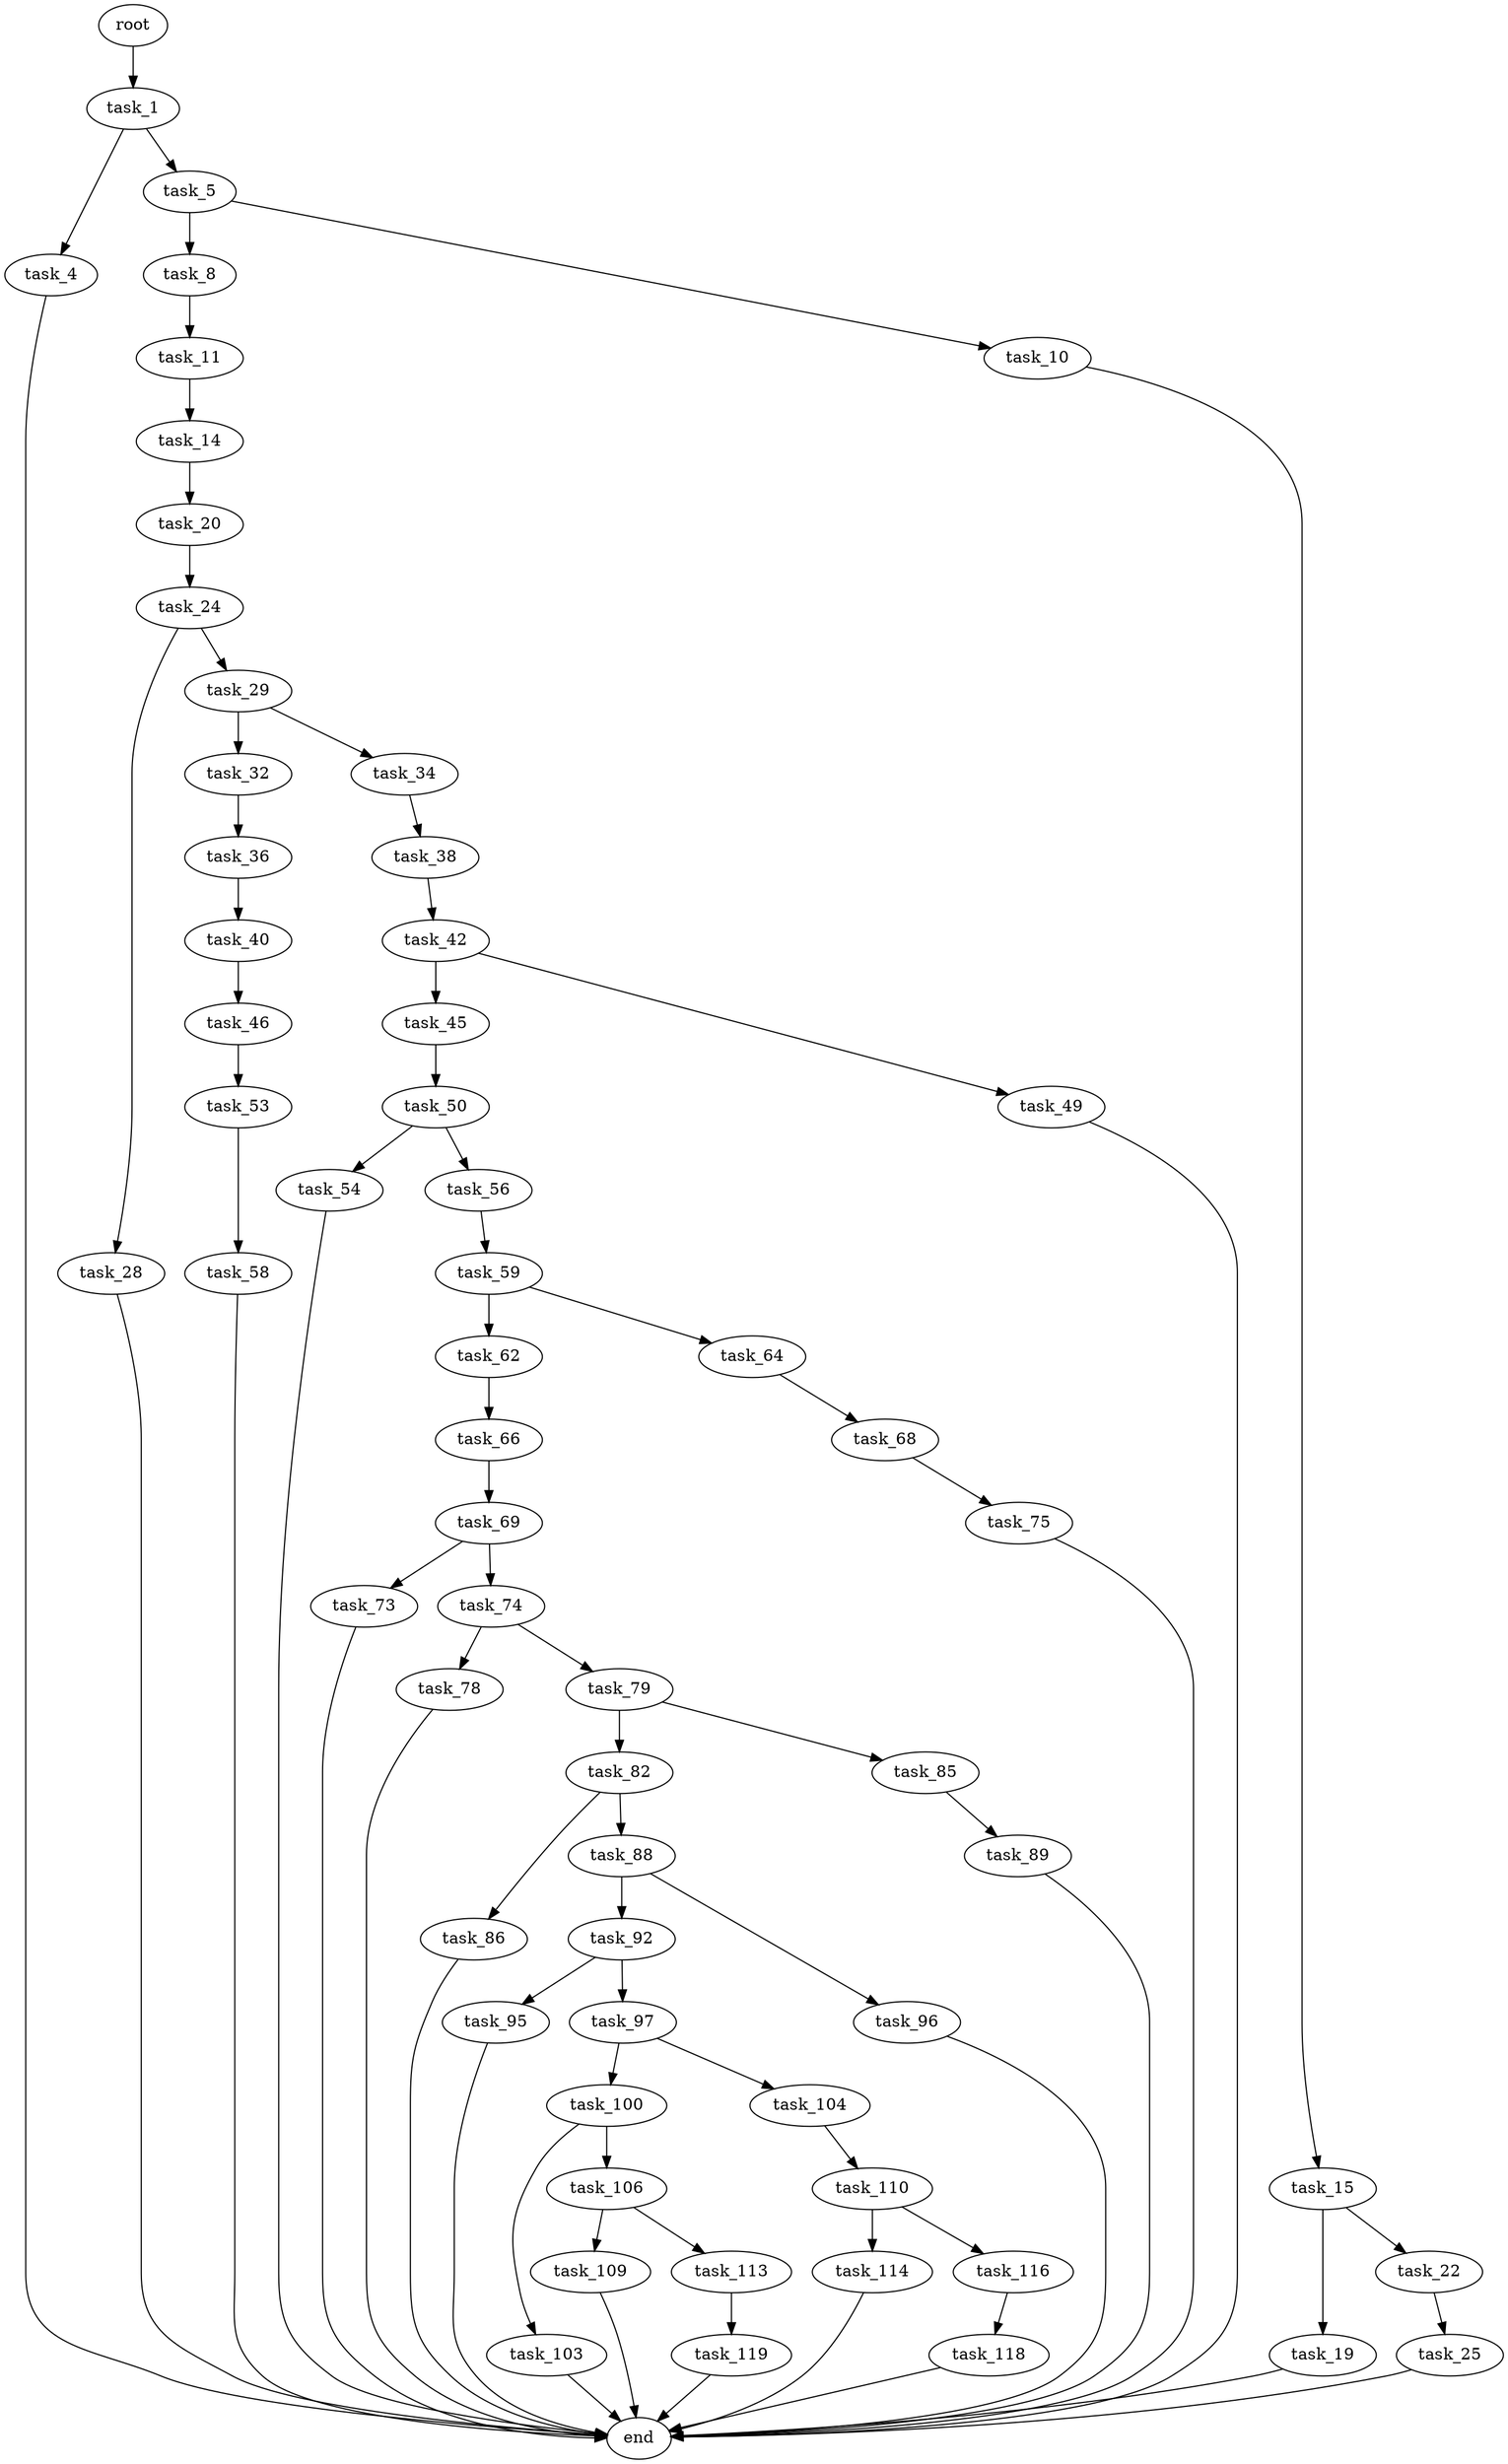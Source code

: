 digraph G {
  root [size="0.000000"];
  task_1 [size="368293445632.000000"];
  task_4 [size="191530488411.000000"];
  task_5 [size="3083110358.000000"];
  task_8 [size="231928233984.000000"];
  task_10 [size="8057670511.000000"];
  task_11 [size="3184942902.000000"];
  task_14 [size="45175464824.000000"];
  task_15 [size="18477006316.000000"];
  task_19 [size="8589934592.000000"];
  task_20 [size="12600067947.000000"];
  task_22 [size="37137368196.000000"];
  task_24 [size="3316353221.000000"];
  task_25 [size="18533042105.000000"];
  task_28 [size="28991029248.000000"];
  task_29 [size="66426992528.000000"];
  task_32 [size="549755813888.000000"];
  task_34 [size="22711716013.000000"];
  task_36 [size="782757789696.000000"];
  task_38 [size="782757789696.000000"];
  task_40 [size="1073741824000.000000"];
  task_42 [size="73870235407.000000"];
  task_45 [size="43834542279.000000"];
  task_46 [size="8471890283.000000"];
  task_49 [size="29339926661.000000"];
  task_50 [size="3684165962.000000"];
  task_53 [size="885612121540.000000"];
  task_54 [size="368293445632.000000"];
  task_56 [size="213390710792.000000"];
  task_58 [size="13216850786.000000"];
  task_59 [size="4662349392.000000"];
  task_62 [size="24298564442.000000"];
  task_64 [size="134217728000.000000"];
  task_66 [size="368293445632.000000"];
  task_68 [size="134217728000.000000"];
  task_69 [size="69084034080.000000"];
  task_73 [size="170187311590.000000"];
  task_74 [size="101320464086.000000"];
  task_75 [size="13138533167.000000"];
  task_78 [size="35428157445.000000"];
  task_79 [size="368293445632.000000"];
  task_82 [size="10494120615.000000"];
  task_85 [size="1367641343.000000"];
  task_86 [size="1158720350.000000"];
  task_88 [size="68719476736.000000"];
  task_89 [size="6380128625.000000"];
  task_92 [size="68719476736.000000"];
  task_95 [size="895168150927.000000"];
  task_96 [size="12062395800.000000"];
  task_97 [size="860643798137.000000"];
  task_100 [size="368293445632.000000"];
  task_103 [size="1073741824000.000000"];
  task_104 [size="782757789696.000000"];
  task_106 [size="1073741824000.000000"];
  task_109 [size="4582415637.000000"];
  task_110 [size="549755813888.000000"];
  task_113 [size="1995218255.000000"];
  task_114 [size="1044063651.000000"];
  task_116 [size="14362190936.000000"];
  task_118 [size="549755813888.000000"];
  task_119 [size="1073741824000.000000"];
  end [size="0.000000"];

  root -> task_1 [size="1.000000"];
  task_1 -> task_4 [size="411041792.000000"];
  task_1 -> task_5 [size="411041792.000000"];
  task_4 -> end [size="1.000000"];
  task_5 -> task_8 [size="209715200.000000"];
  task_5 -> task_10 [size="209715200.000000"];
  task_8 -> task_11 [size="301989888.000000"];
  task_10 -> task_15 [size="33554432.000000"];
  task_11 -> task_14 [size="134217728.000000"];
  task_14 -> task_20 [size="134217728.000000"];
  task_15 -> task_19 [size="411041792.000000"];
  task_15 -> task_22 [size="411041792.000000"];
  task_19 -> end [size="1.000000"];
  task_20 -> task_24 [size="536870912.000000"];
  task_22 -> task_25 [size="33554432.000000"];
  task_24 -> task_28 [size="411041792.000000"];
  task_24 -> task_29 [size="411041792.000000"];
  task_25 -> end [size="1.000000"];
  task_28 -> end [size="1.000000"];
  task_29 -> task_32 [size="301989888.000000"];
  task_29 -> task_34 [size="301989888.000000"];
  task_32 -> task_36 [size="536870912.000000"];
  task_34 -> task_38 [size="679477248.000000"];
  task_36 -> task_40 [size="679477248.000000"];
  task_38 -> task_42 [size="679477248.000000"];
  task_40 -> task_46 [size="838860800.000000"];
  task_42 -> task_45 [size="75497472.000000"];
  task_42 -> task_49 [size="75497472.000000"];
  task_45 -> task_50 [size="33554432.000000"];
  task_46 -> task_53 [size="536870912.000000"];
  task_49 -> end [size="1.000000"];
  task_50 -> task_54 [size="134217728.000000"];
  task_50 -> task_56 [size="134217728.000000"];
  task_53 -> task_58 [size="679477248.000000"];
  task_54 -> end [size="1.000000"];
  task_56 -> task_59 [size="411041792.000000"];
  task_58 -> end [size="1.000000"];
  task_59 -> task_62 [size="536870912.000000"];
  task_59 -> task_64 [size="536870912.000000"];
  task_62 -> task_66 [size="838860800.000000"];
  task_64 -> task_68 [size="209715200.000000"];
  task_66 -> task_69 [size="411041792.000000"];
  task_68 -> task_75 [size="209715200.000000"];
  task_69 -> task_73 [size="209715200.000000"];
  task_69 -> task_74 [size="209715200.000000"];
  task_73 -> end [size="1.000000"];
  task_74 -> task_78 [size="75497472.000000"];
  task_74 -> task_79 [size="75497472.000000"];
  task_75 -> end [size="1.000000"];
  task_78 -> end [size="1.000000"];
  task_79 -> task_82 [size="411041792.000000"];
  task_79 -> task_85 [size="411041792.000000"];
  task_82 -> task_86 [size="209715200.000000"];
  task_82 -> task_88 [size="209715200.000000"];
  task_85 -> task_89 [size="33554432.000000"];
  task_86 -> end [size="1.000000"];
  task_88 -> task_92 [size="134217728.000000"];
  task_88 -> task_96 [size="134217728.000000"];
  task_89 -> end [size="1.000000"];
  task_92 -> task_95 [size="134217728.000000"];
  task_92 -> task_97 [size="134217728.000000"];
  task_95 -> end [size="1.000000"];
  task_96 -> end [size="1.000000"];
  task_97 -> task_100 [size="838860800.000000"];
  task_97 -> task_104 [size="838860800.000000"];
  task_100 -> task_103 [size="411041792.000000"];
  task_100 -> task_106 [size="411041792.000000"];
  task_103 -> end [size="1.000000"];
  task_104 -> task_110 [size="679477248.000000"];
  task_106 -> task_109 [size="838860800.000000"];
  task_106 -> task_113 [size="838860800.000000"];
  task_109 -> end [size="1.000000"];
  task_110 -> task_114 [size="536870912.000000"];
  task_110 -> task_116 [size="536870912.000000"];
  task_113 -> task_119 [size="33554432.000000"];
  task_114 -> end [size="1.000000"];
  task_116 -> task_118 [size="75497472.000000"];
  task_118 -> end [size="1.000000"];
  task_119 -> end [size="1.000000"];
}
